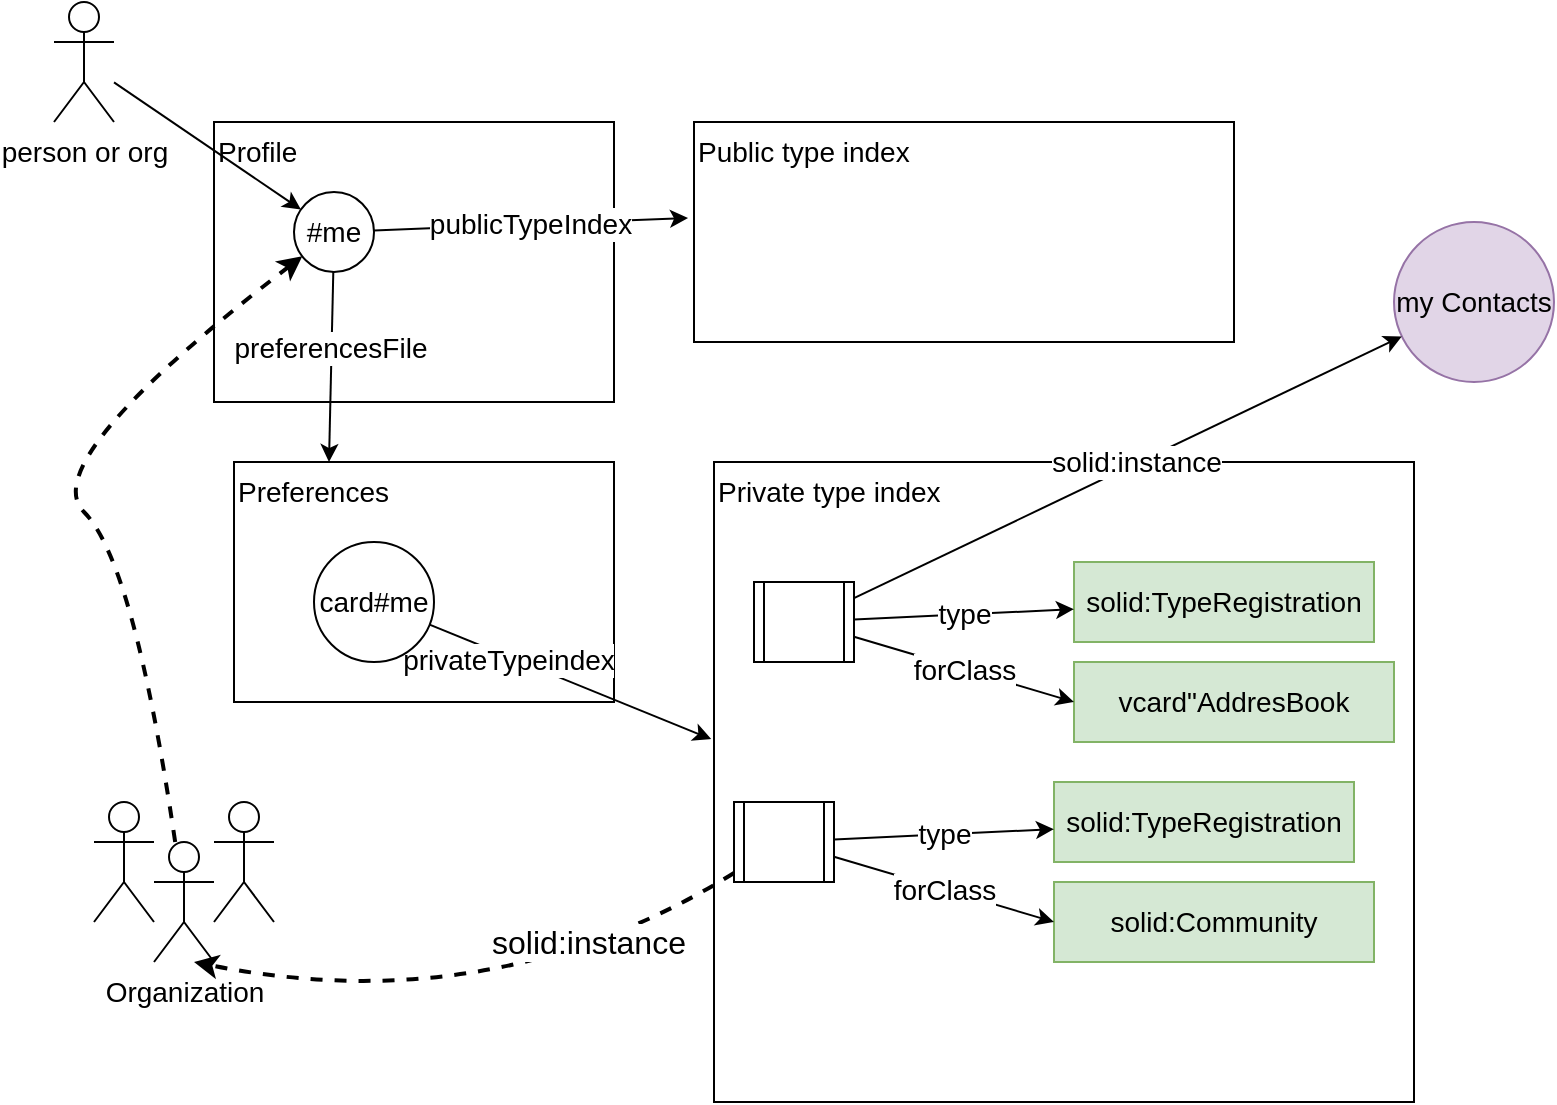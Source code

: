 <mxfile version="16.1.2" type="device"><diagram id="AEd8Vmp6dNGh9SCCwbZj" name="Page-1"><mxGraphModel dx="1106" dy="824" grid="1" gridSize="10" guides="1" tooltips="1" connect="1" arrows="1" fold="1" page="1" pageScale="1" pageWidth="850" pageHeight="1100" math="0" shadow="0"><root><mxCell id="0"/><mxCell id="1" parent="0"/><mxCell id="vzpUujUZq9k6vzecjn7I-3" value="Profile" style="rounded=0;whiteSpace=wrap;html=1;align=left;verticalAlign=top;fontSize=14;" vertex="1" parent="1"><mxGeometry x="140" y="110" width="200" height="140" as="geometry"/></mxCell><mxCell id="vzpUujUZq9k6vzecjn7I-4" value="Preferences" style="rounded=0;whiteSpace=wrap;html=1;align=left;verticalAlign=top;fontSize=14;" vertex="1" parent="1"><mxGeometry x="150" y="280" width="190" height="120" as="geometry"/></mxCell><mxCell id="vzpUujUZq9k6vzecjn7I-5" value="Public type index" style="rounded=0;whiteSpace=wrap;html=1;align=left;verticalAlign=top;fontSize=14;" vertex="1" parent="1"><mxGeometry x="380" y="110" width="270" height="110" as="geometry"/></mxCell><mxCell id="vzpUujUZq9k6vzecjn7I-6" value="Private type index" style="rounded=0;whiteSpace=wrap;html=1;align=left;verticalAlign=top;fontSize=14;" vertex="1" parent="1"><mxGeometry x="390" y="280" width="350" height="320" as="geometry"/></mxCell><mxCell id="vzpUujUZq9k6vzecjn7I-7" value="#me" style="ellipse;whiteSpace=wrap;html=1;aspect=fixed;fontSize=14;" vertex="1" parent="1"><mxGeometry x="180" y="145" width="40" height="40" as="geometry"/></mxCell><mxCell id="vzpUujUZq9k6vzecjn7I-9" value="" style="endArrow=classic;html=1;rounded=0;entryX=0.25;entryY=0;entryDx=0;entryDy=0;fontSize=14;" edge="1" parent="1" source="vzpUujUZq9k6vzecjn7I-7" target="vzpUujUZq9k6vzecjn7I-4"><mxGeometry width="50" height="50" relative="1" as="geometry"><mxPoint x="90" y="520" as="sourcePoint"/><mxPoint x="140" y="470" as="targetPoint"/></mxGeometry></mxCell><mxCell id="vzpUujUZq9k6vzecjn7I-10" value="preferencesFile" style="edgeLabel;html=1;align=center;verticalAlign=middle;resizable=0;points=[];fontSize=14;" vertex="1" connectable="0" parent="vzpUujUZq9k6vzecjn7I-9"><mxGeometry x="-0.197" y="-1" relative="1" as="geometry"><mxPoint as="offset"/></mxGeometry></mxCell><mxCell id="vzpUujUZq9k6vzecjn7I-12" value="" style="endArrow=classic;html=1;rounded=0;entryX=-0.004;entryY=0.433;entryDx=0;entryDy=0;entryPerimeter=0;fontSize=14;" edge="1" parent="1" source="vzpUujUZq9k6vzecjn7I-14" target="vzpUujUZq9k6vzecjn7I-6"><mxGeometry width="50" height="50" relative="1" as="geometry"><mxPoint x="400" y="450" as="sourcePoint"/><mxPoint x="450" y="400" as="targetPoint"/></mxGeometry></mxCell><mxCell id="vzpUujUZq9k6vzecjn7I-15" value="privateTypeindex&lt;br style=&quot;font-size: 14px;&quot;&gt;" style="edgeLabel;html=1;align=center;verticalAlign=middle;resizable=0;points=[];fontSize=14;" vertex="1" connectable="0" parent="vzpUujUZq9k6vzecjn7I-12"><mxGeometry x="-0.441" y="-2" relative="1" as="geometry"><mxPoint as="offset"/></mxGeometry></mxCell><mxCell id="vzpUujUZq9k6vzecjn7I-13" value="publicTypeIndex" style="endArrow=classic;html=1;rounded=0;entryX=-0.011;entryY=0.436;entryDx=0;entryDy=0;entryPerimeter=0;fontSize=14;" edge="1" parent="1" source="vzpUujUZq9k6vzecjn7I-7" target="vzpUujUZq9k6vzecjn7I-5"><mxGeometry width="50" height="50" relative="1" as="geometry"><mxPoint x="190" y="500" as="sourcePoint"/><mxPoint x="240" y="450" as="targetPoint"/></mxGeometry></mxCell><mxCell id="vzpUujUZq9k6vzecjn7I-14" value="card#me" style="ellipse;whiteSpace=wrap;html=1;aspect=fixed;fontSize=14;" vertex="1" parent="1"><mxGeometry x="190" y="320" width="60" height="60" as="geometry"/></mxCell><mxCell id="vzpUujUZq9k6vzecjn7I-17" value="my Contacts" style="ellipse;whiteSpace=wrap;html=1;aspect=fixed;fontSize=14;fillColor=#e1d5e7;strokeColor=#9673a6;" vertex="1" parent="1"><mxGeometry x="730" y="160" width="80" height="80" as="geometry"/></mxCell><mxCell id="vzpUujUZq9k6vzecjn7I-18" value="&lt;span style=&quot;font-size: 14px;&quot;&gt;vcard&quot;AddresBook&lt;/span&gt;" style="rounded=0;whiteSpace=wrap;html=1;fontSize=14;fillColor=#d5e8d4;strokeColor=#82b366;" vertex="1" parent="1"><mxGeometry x="570" y="380" width="160" height="40" as="geometry"/></mxCell><mxCell id="vzpUujUZq9k6vzecjn7I-19" value="" style="shape=process;whiteSpace=wrap;html=1;backgroundOutline=1;fontSize=14;" vertex="1" parent="1"><mxGeometry x="410" y="340" width="50" height="40" as="geometry"/></mxCell><mxCell id="vzpUujUZq9k6vzecjn7I-20" value="forClass" style="endArrow=classic;html=1;rounded=0;entryX=0;entryY=0.5;entryDx=0;entryDy=0;fontSize=14;" edge="1" parent="1" source="vzpUujUZq9k6vzecjn7I-19" target="vzpUujUZq9k6vzecjn7I-18"><mxGeometry width="50" height="50" relative="1" as="geometry"><mxPoint x="430" y="530" as="sourcePoint"/><mxPoint x="480" y="480" as="targetPoint"/></mxGeometry></mxCell><mxCell id="vzpUujUZq9k6vzecjn7I-21" value="solid:TypeRegistration" style="rounded=0;whiteSpace=wrap;html=1;fontSize=14;fillColor=#d5e8d4;strokeColor=#82b366;" vertex="1" parent="1"><mxGeometry x="570" y="330" width="150" height="40" as="geometry"/></mxCell><mxCell id="vzpUujUZq9k6vzecjn7I-22" value="type" style="endArrow=classic;html=1;rounded=0;fontSize=14;" edge="1" parent="1" source="vzpUujUZq9k6vzecjn7I-19" target="vzpUujUZq9k6vzecjn7I-21"><mxGeometry width="50" height="50" relative="1" as="geometry"><mxPoint x="380" y="530" as="sourcePoint"/><mxPoint x="650" y="520" as="targetPoint"/></mxGeometry></mxCell><mxCell id="vzpUujUZq9k6vzecjn7I-23" value="" style="endArrow=classic;html=1;rounded=0;fontSize=14;" edge="1" parent="1" source="vzpUujUZq9k6vzecjn7I-19" target="vzpUujUZq9k6vzecjn7I-17"><mxGeometry width="50" height="50" relative="1" as="geometry"><mxPoint x="250" y="650" as="sourcePoint"/><mxPoint x="300" y="600" as="targetPoint"/></mxGeometry></mxCell><mxCell id="vzpUujUZq9k6vzecjn7I-24" value="solid:instance" style="edgeLabel;html=1;align=center;verticalAlign=middle;resizable=0;points=[];fontSize=14;" vertex="1" connectable="0" parent="vzpUujUZq9k6vzecjn7I-23"><mxGeometry x="0.031" y="1" relative="1" as="geometry"><mxPoint as="offset"/></mxGeometry></mxCell><mxCell id="vzpUujUZq9k6vzecjn7I-25" value="person or org" style="shape=umlActor;verticalLabelPosition=bottom;verticalAlign=top;html=1;outlineConnect=0;fontSize=14;" vertex="1" parent="1"><mxGeometry x="60" y="50" width="30" height="60" as="geometry"/></mxCell><mxCell id="vzpUujUZq9k6vzecjn7I-26" value="" style="endArrow=classic;html=1;rounded=0;fontSize=14;" edge="1" parent="1" source="vzpUujUZq9k6vzecjn7I-25" target="vzpUujUZq9k6vzecjn7I-7"><mxGeometry width="50" height="50" relative="1" as="geometry"><mxPoint x="220" y="90" as="sourcePoint"/><mxPoint x="270" y="40" as="targetPoint"/></mxGeometry></mxCell><mxCell id="vzpUujUZq9k6vzecjn7I-34" value="solid:Community" style="rounded=0;whiteSpace=wrap;html=1;fontSize=14;fillColor=#d5e8d4;strokeColor=#82b366;" vertex="1" parent="1"><mxGeometry x="560" y="490" width="160" height="40" as="geometry"/></mxCell><mxCell id="vzpUujUZq9k6vzecjn7I-35" value="" style="shape=process;whiteSpace=wrap;html=1;backgroundOutline=1;fontSize=14;" vertex="1" parent="1"><mxGeometry x="400" y="450" width="50" height="40" as="geometry"/></mxCell><mxCell id="vzpUujUZq9k6vzecjn7I-36" value="forClass" style="endArrow=classic;html=1;rounded=0;entryX=0;entryY=0.5;entryDx=0;entryDy=0;fontSize=14;" edge="1" parent="1" source="vzpUujUZq9k6vzecjn7I-35" target="vzpUujUZq9k6vzecjn7I-34"><mxGeometry width="50" height="50" relative="1" as="geometry"><mxPoint x="420" y="640" as="sourcePoint"/><mxPoint x="470" y="590" as="targetPoint"/></mxGeometry></mxCell><mxCell id="vzpUujUZq9k6vzecjn7I-37" value="solid:TypeRegistration" style="rounded=0;whiteSpace=wrap;html=1;fontSize=14;fillColor=#d5e8d4;strokeColor=#82b366;" vertex="1" parent="1"><mxGeometry x="560" y="440" width="150" height="40" as="geometry"/></mxCell><mxCell id="vzpUujUZq9k6vzecjn7I-38" value="type" style="endArrow=classic;html=1;rounded=0;fontSize=14;" edge="1" parent="1" source="vzpUujUZq9k6vzecjn7I-35" target="vzpUujUZq9k6vzecjn7I-37"><mxGeometry width="50" height="50" relative="1" as="geometry"><mxPoint x="370" y="640" as="sourcePoint"/><mxPoint x="640" y="630" as="targetPoint"/></mxGeometry></mxCell><mxCell id="vzpUujUZq9k6vzecjn7I-40" value="" style="curved=1;endArrow=classic;html=1;rounded=0;fontSize=14;strokeWidth=2;dashed=1;" edge="1" parent="1" source="vzpUujUZq9k6vzecjn7I-35" target="vzpUujUZq9k6vzecjn7I-43"><mxGeometry width="50" height="50" relative="1" as="geometry"><mxPoint x="130" y="580" as="sourcePoint"/><mxPoint x="60" y="410" as="targetPoint"/><Array as="points"><mxPoint x="280" y="560"/><mxPoint x="130" y="530"/></Array></mxGeometry></mxCell><mxCell id="vzpUujUZq9k6vzecjn7I-41" value="solid:instance" style="edgeLabel;html=1;align=center;verticalAlign=middle;resizable=0;points=[];fontSize=16;" vertex="1" connectable="0" parent="vzpUujUZq9k6vzecjn7I-40"><mxGeometry x="-0.452" y="-10" relative="1" as="geometry"><mxPoint as="offset"/></mxGeometry></mxCell><mxCell id="vzpUujUZq9k6vzecjn7I-43" value="Organization" style="shape=umlActor;verticalLabelPosition=bottom;verticalAlign=top;html=1;outlineConnect=0;fontSize=14;" vertex="1" parent="1"><mxGeometry x="110" y="470" width="30" height="60" as="geometry"/></mxCell><mxCell id="vzpUujUZq9k6vzecjn7I-47" value="" style="shape=umlActor;verticalLabelPosition=bottom;verticalAlign=top;html=1;outlineConnect=0;fontSize=16;" vertex="1" parent="1"><mxGeometry x="80" y="450" width="30" height="60" as="geometry"/></mxCell><mxCell id="vzpUujUZq9k6vzecjn7I-48" value="" style="shape=umlActor;verticalLabelPosition=bottom;verticalAlign=top;html=1;outlineConnect=0;fontSize=16;" vertex="1" parent="1"><mxGeometry x="140" y="450" width="30" height="60" as="geometry"/></mxCell><mxCell id="vzpUujUZq9k6vzecjn7I-54" value="" style="curved=1;endArrow=classic;html=1;rounded=0;dashed=1;fontSize=16;strokeWidth=2;" edge="1" parent="1" source="vzpUujUZq9k6vzecjn7I-43" target="vzpUujUZq9k6vzecjn7I-7"><mxGeometry width="50" height="50" relative="1" as="geometry"><mxPoint x="50" y="330" as="sourcePoint"/><mxPoint x="100" y="280" as="targetPoint"/><Array as="points"><mxPoint x="100" y="330"/><mxPoint x="50" y="280"/></Array></mxGeometry></mxCell></root></mxGraphModel></diagram></mxfile>